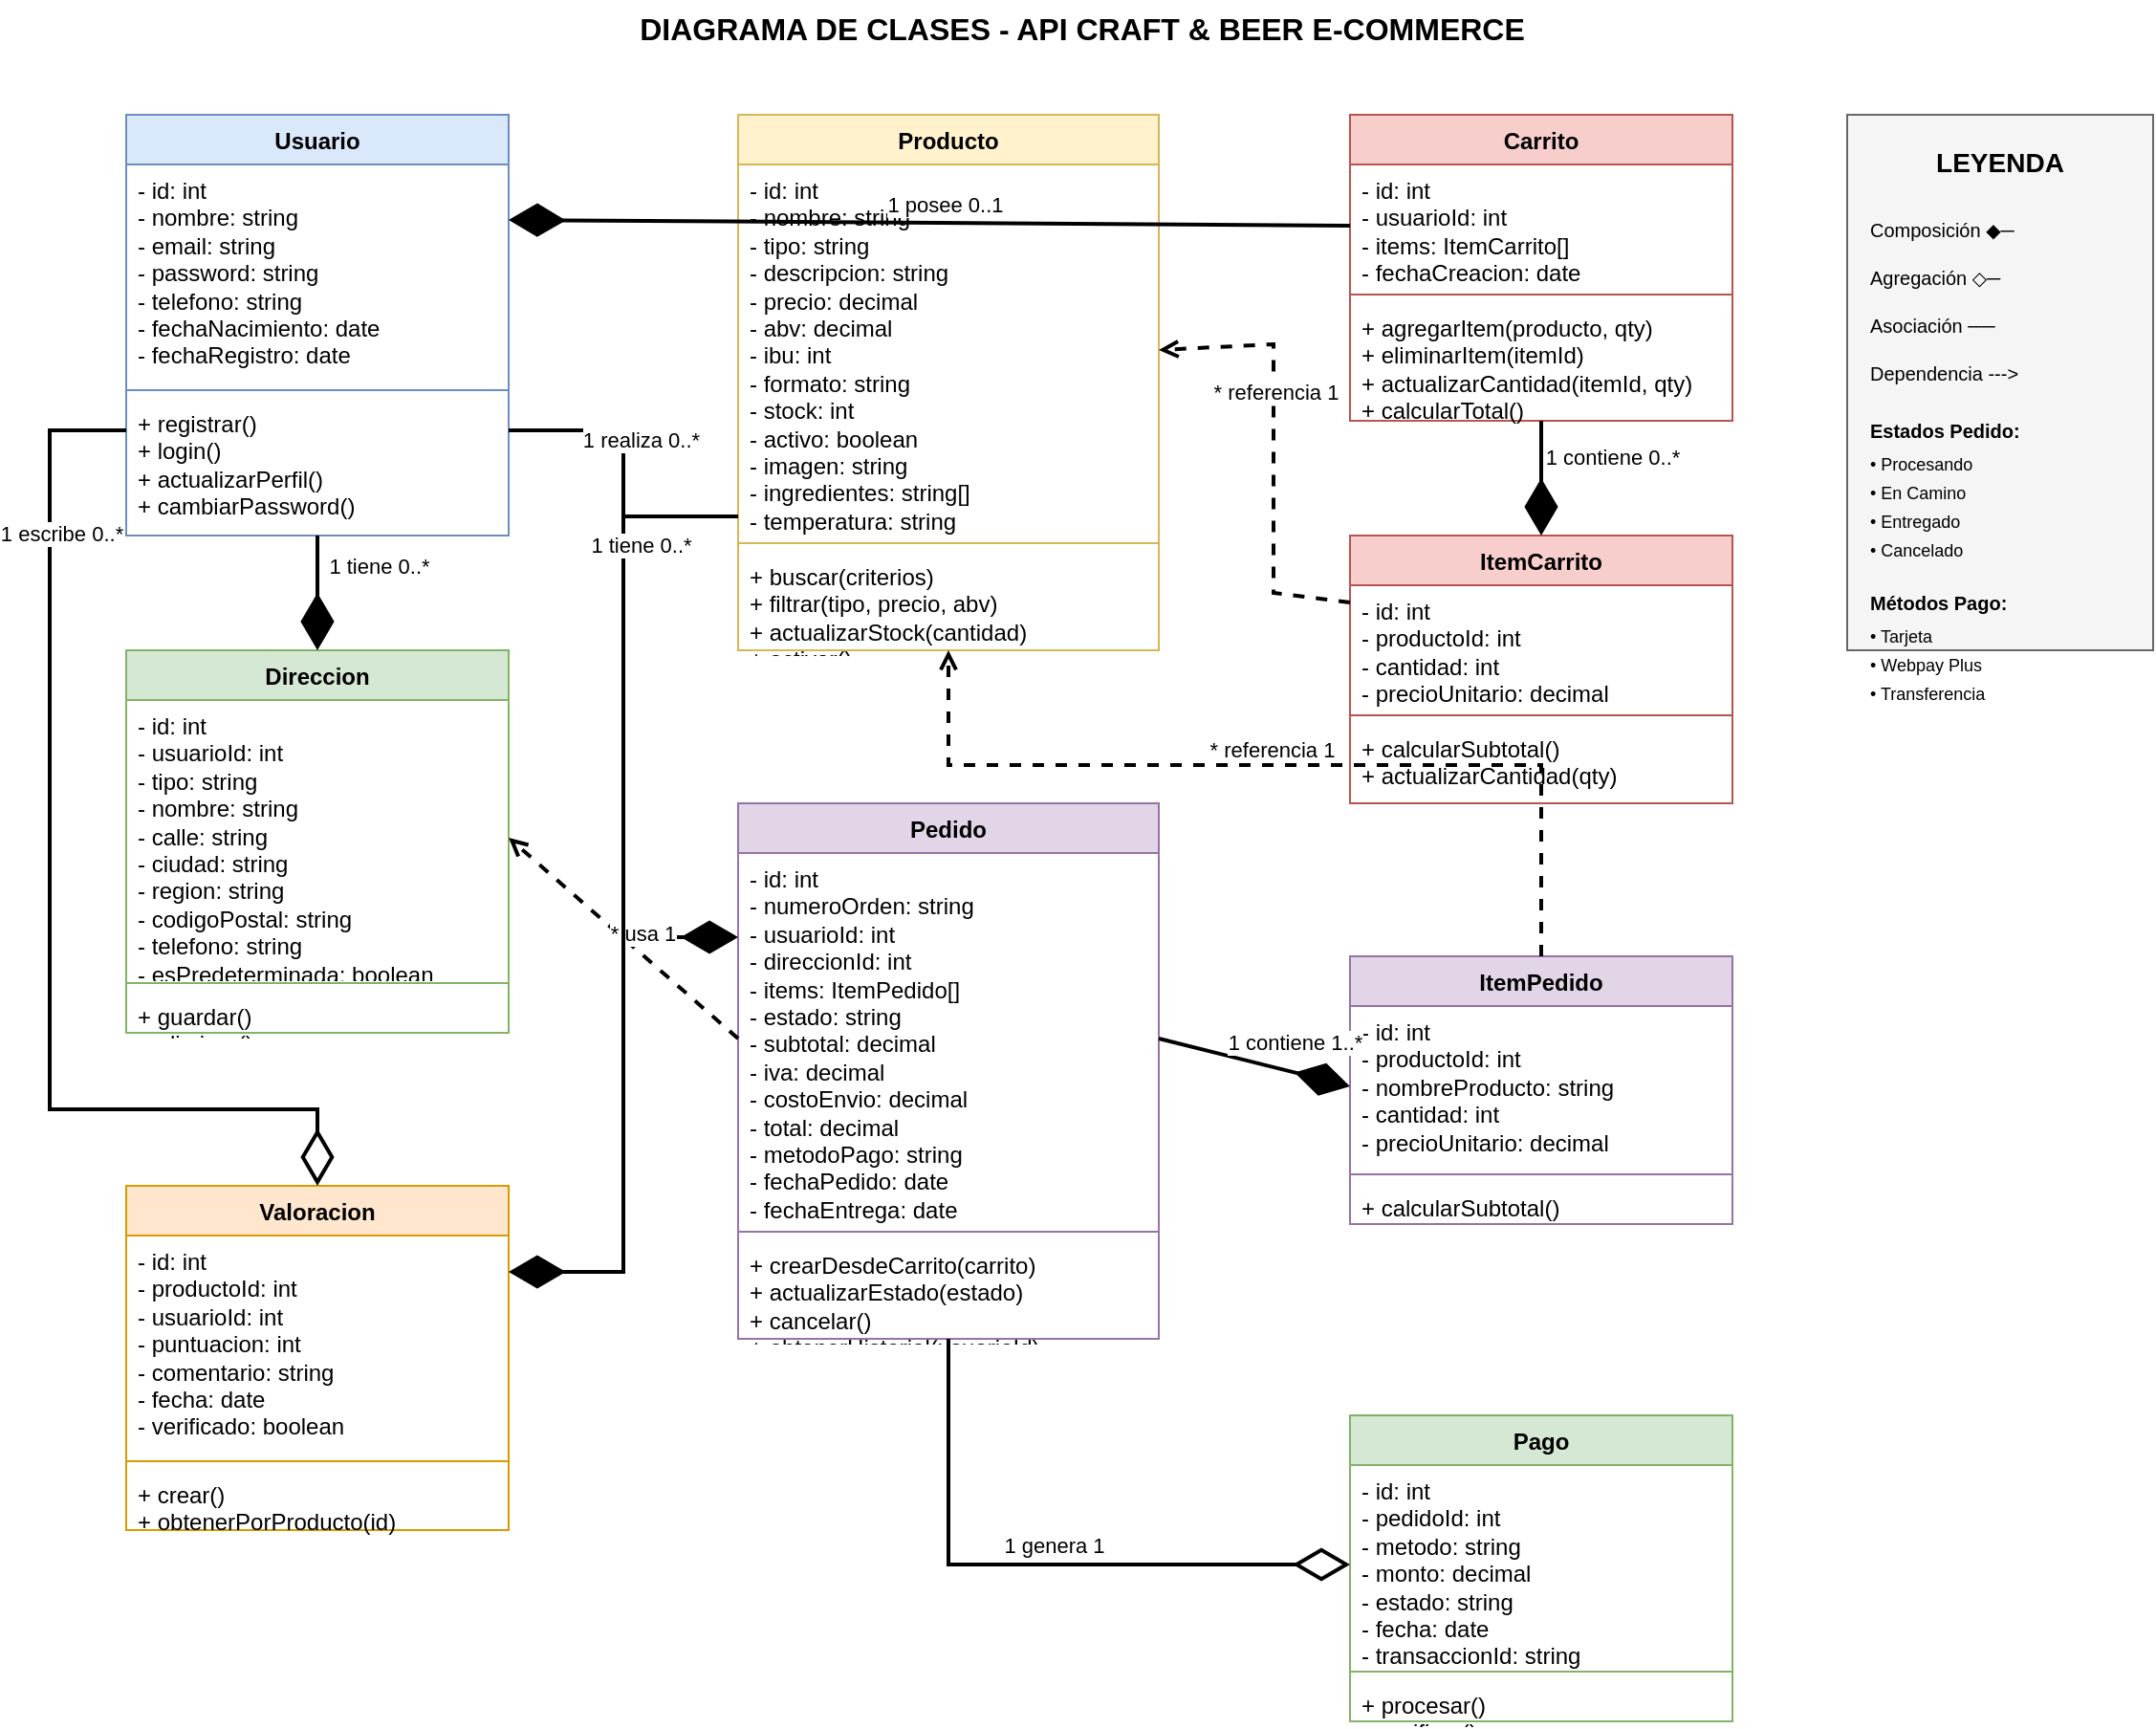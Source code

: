 <mxfile version="24.7.17">
  <diagram id="CraftBeerAPI" name="API Craft &amp; Beer">
    <mxGraphModel dx="1422" dy="794" grid="1" gridSize="10" guides="1" tooltips="1" connect="1" arrows="1" fold="1" page="1" pageScale="1" pageWidth="1169" pageHeight="1654" math="0" shadow="0">
      <root>
        <mxCell id="0"/>
        <mxCell id="1" parent="0"/>
        
        <!-- Usuario Class -->
        <mxCell id="usuario-class" value="Usuario" style="swimlane;fontStyle=1;align=center;verticalAlign=top;childLayout=stackLayout;horizontal=1;startSize=26;horizontalStack=0;resizeParent=1;resizeParentMax=0;resizeLast=0;collapsible=1;marginBottom=0;whiteSpace=wrap;html=1;fillColor=#dae8fc;strokeColor=#6c8ebf;" vertex="1" parent="1">
          <mxGeometry x="80" y="80" width="200" height="220" as="geometry"/>
        </mxCell>
        <mxCell id="usuario-attrs" value="- id: int&#xa;- nombre: string&#xa;- email: string&#xa;- password: string&#xa;- telefono: string&#xa;- fechaNacimiento: date&#xa;- fechaRegistro: date" style="text;strokeColor=none;fillColor=none;align=left;verticalAlign=top;spacingLeft=4;spacingRight=4;overflow=hidden;rotatable=0;points=[[0,0.5],[1,0.5]];portConstraint=eastwest;whiteSpace=wrap;html=1;" vertex="1" parent="usuario-class">
          <mxGeometry y="26" width="200" height="114" as="geometry"/>
        </mxCell>
        <mxCell id="usuario-line" value="" style="line;strokeWidth=1;fillColor=none;align=left;verticalAlign=middle;spacingTop=-1;spacingLeft=3;spacingRight=3;rotatable=0;labelPosition=right;points=[];portConstraint=eastwest;strokeColor=inherit;" vertex="1" parent="usuario-class">
          <mxGeometry y="140" width="200" height="8" as="geometry"/>
        </mxCell>
        <mxCell id="usuario-methods" value="+ registrar()&#xa;+ login()&#xa;+ actualizarPerfil()&#xa;+ cambiarPassword()" style="text;strokeColor=none;fillColor=none;align=left;verticalAlign=top;spacingLeft=4;spacingRight=4;overflow=hidden;rotatable=0;points=[[0,0.5],[1,0.5]];portConstraint=eastwest;whiteSpace=wrap;html=1;" vertex="1" parent="usuario-class">
          <mxGeometry y="148" width="200" height="72" as="geometry"/>
        </mxCell>

        <!-- Direccion Class -->
        <mxCell id="direccion-class" value="Direccion" style="swimlane;fontStyle=1;align=center;verticalAlign=top;childLayout=stackLayout;horizontal=1;startSize=26;horizontalStack=0;resizeParent=1;resizeParentMax=0;resizeLast=0;collapsible=1;marginBottom=0;whiteSpace=wrap;html=1;fillColor=#d5e8d4;strokeColor=#82b366;" vertex="1" parent="1">
          <mxGeometry x="80" y="360" width="200" height="200" as="geometry"/>
        </mxCell>
        <mxCell id="direccion-attrs" value="- id: int&#xa;- usuarioId: int&#xa;- tipo: string&#xa;- nombre: string&#xa;- calle: string&#xa;- ciudad: string&#xa;- region: string&#xa;- codigoPostal: string&#xa;- telefono: string&#xa;- esPredeterminada: boolean" style="text;strokeColor=none;fillColor=none;align=left;verticalAlign=top;spacingLeft=4;spacingRight=4;overflow=hidden;rotatable=0;points=[[0,0.5],[1,0.5]];portConstraint=eastwest;whiteSpace=wrap;html=1;" vertex="1" parent="direccion-class">
          <mxGeometry y="26" width="200" height="144" as="geometry"/>
        </mxCell>
        <mxCell id="direccion-line" value="" style="line;strokeWidth=1;fillColor=none;align=left;verticalAlign=middle;spacingTop=-1;spacingLeft=3;spacingRight=3;rotatable=0;labelPosition=right;points=[];portConstraint=eastwest;strokeColor=inherit;" vertex="1" parent="direccion-class">
          <mxGeometry y="170" width="200" height="8" as="geometry"/>
        </mxCell>
        <mxCell id="direccion-methods" value="+ guardar()&#xa;+ eliminar()" style="text;strokeColor=none;fillColor=none;align=left;verticalAlign=top;spacingLeft=4;spacingRight=4;overflow=hidden;rotatable=0;points=[[0,0.5],[1,0.5]];portConstraint=eastwest;whiteSpace=wrap;html=1;" vertex="1" parent="direccion-class">
          <mxGeometry y="178" width="200" height="22" as="geometry"/>
        </mxCell>

        <!-- Producto Class -->
        <mxCell id="producto-class" value="Producto" style="swimlane;fontStyle=1;align=center;verticalAlign=top;childLayout=stackLayout;horizontal=1;startSize=26;horizontalStack=0;resizeParent=1;resizeParentMax=0;resizeLast=0;collapsible=1;marginBottom=0;whiteSpace=wrap;html=1;fillColor=#fff2cc;strokeColor=#d6b656;" vertex="1" parent="1">
          <mxGeometry x="400" y="80" width="220" height="280" as="geometry"/>
        </mxCell>
        <mxCell id="producto-attrs" value="- id: int&#xa;- nombre: string&#xa;- tipo: string&#xa;- descripcion: string&#xa;- precio: decimal&#xa;- abv: decimal&#xa;- ibu: int&#xa;- formato: string&#xa;- stock: int&#xa;- activo: boolean&#xa;- imagen: string&#xa;- ingredientes: string[]&#xa;- temperatura: string" style="text;strokeColor=none;fillColor=none;align=left;verticalAlign=top;spacingLeft=4;spacingRight=4;overflow=hidden;rotatable=0;points=[[0,0.5],[1,0.5]];portConstraint=eastwest;whiteSpace=wrap;html=1;" vertex="1" parent="producto-class">
          <mxGeometry y="26" width="220" height="194" as="geometry"/>
        </mxCell>
        <mxCell id="producto-line" value="" style="line;strokeWidth=1;fillColor=none;align=left;verticalAlign=middle;spacingTop=-1;spacingLeft=3;spacingRight=3;rotatable=0;labelPosition=right;points=[];portConstraint=eastwest;strokeColor=inherit;" vertex="1" parent="producto-class">
          <mxGeometry y="220" width="220" height="8" as="geometry"/>
        </mxCell>
        <mxCell id="producto-methods" value="+ buscar(criterios)&#xa;+ filtrar(tipo, precio, abv)&#xa;+ actualizarStock(cantidad)&#xa;+ activar()&#xa;+ desactivar()" style="text;strokeColor=none;fillColor=none;align=left;verticalAlign=top;spacingLeft=4;spacingRight=4;overflow=hidden;rotatable=0;points=[[0,0.5],[1,0.5]];portConstraint=eastwest;whiteSpace=wrap;html=1;" vertex="1" parent="producto-class">
          <mxGeometry y="228" width="220" height="52" as="geometry"/>
        </mxCell>

        <!-- Carrito Class -->
        <mxCell id="carrito-class" value="Carrito" style="swimlane;fontStyle=1;align=center;verticalAlign=top;childLayout=stackLayout;horizontal=1;startSize=26;horizontalStack=0;resizeParent=1;resizeParentMax=0;resizeLast=0;collapsible=1;marginBottom=0;whiteSpace=wrap;html=1;fillColor=#f8cecc;strokeColor=#b85450;" vertex="1" parent="1">
          <mxGeometry x="720" y="80" width="200" height="160" as="geometry"/>
        </mxCell>
        <mxCell id="carrito-attrs" value="- id: int&#xa;- usuarioId: int&#xa;- items: ItemCarrito[]&#xa;- fechaCreacion: date" style="text;strokeColor=none;fillColor=none;align=left;verticalAlign=top;spacingLeft=4;spacingRight=4;overflow=hidden;rotatable=0;points=[[0,0.5],[1,0.5]];portConstraint=eastwest;whiteSpace=wrap;html=1;" vertex="1" parent="carrito-class">
          <mxGeometry y="26" width="200" height="64" as="geometry"/>
        </mxCell>
        <mxCell id="carrito-line" value="" style="line;strokeWidth=1;fillColor=none;align=left;verticalAlign=middle;spacingTop=-1;spacingLeft=3;spacingRight=3;rotatable=0;labelPosition=right;points=[];portConstraint=eastwest;strokeColor=inherit;" vertex="1" parent="carrito-class">
          <mxGeometry y="90" width="200" height="8" as="geometry"/>
        </mxCell>
        <mxCell id="carrito-methods" value="+ agregarItem(producto, qty)&#xa;+ eliminarItem(itemId)&#xa;+ actualizarCantidad(itemId, qty)&#xa;+ calcularTotal()" style="text;strokeColor=none;fillColor=none;align=left;verticalAlign=top;spacingLeft=4;spacingRight=4;overflow=hidden;rotatable=0;points=[[0,0.5],[1,0.5]];portConstraint=eastwest;whiteSpace=wrap;html=1;" vertex="1" parent="carrito-class">
          <mxGeometry y="98" width="200" height="62" as="geometry"/>
        </mxCell>

        <!-- ItemCarrito Class -->
        <mxCell id="itemcarrito-class" value="ItemCarrito" style="swimlane;fontStyle=1;align=center;verticalAlign=top;childLayout=stackLayout;horizontal=1;startSize=26;horizontalStack=0;resizeParent=1;resizeParentMax=0;resizeLast=0;collapsible=1;marginBottom=0;whiteSpace=wrap;html=1;fillColor=#f8cecc;strokeColor=#b85450;" vertex="1" parent="1">
          <mxGeometry x="720" y="300" width="200" height="140" as="geometry"/>
        </mxCell>
        <mxCell id="itemcarrito-attrs" value="- id: int&#xa;- productoId: int&#xa;- cantidad: int&#xa;- precioUnitario: decimal" style="text;strokeColor=none;fillColor=none;align=left;verticalAlign=top;spacingLeft=4;spacingRight=4;overflow=hidden;rotatable=0;points=[[0,0.5],[1,0.5]];portConstraint=eastwest;whiteSpace=wrap;html=1;" vertex="1" parent="itemcarrito-class">
          <mxGeometry y="26" width="200" height="64" as="geometry"/>
        </mxCell>
        <mxCell id="itemcarrito-line" value="" style="line;strokeWidth=1;fillColor=none;align=left;verticalAlign=middle;spacingTop=-1;spacingLeft=3;spacingRight=3;rotatable=0;labelPosition=right;points=[];portConstraint=eastwest;strokeColor=inherit;" vertex="1" parent="itemcarrito-class">
          <mxGeometry y="90" width="200" height="8" as="geometry"/>
        </mxCell>
        <mxCell id="itemcarrito-methods" value="+ calcularSubtotal()&#xa;+ actualizarCantidad(qty)" style="text;strokeColor=none;fillColor=none;align=left;verticalAlign=top;spacingLeft=4;spacingRight=4;overflow=hidden;rotatable=0;points=[[0,0.5],[1,0.5]];portConstraint=eastwest;whiteSpace=wrap;html=1;" vertex="1" parent="itemcarrito-class">
          <mxGeometry y="98" width="200" height="42" as="geometry"/>
        </mxCell>

        <!-- Pedido Class -->
        <mxCell id="pedido-class" value="Pedido" style="swimlane;fontStyle=1;align=center;verticalAlign=top;childLayout=stackLayout;horizontal=1;startSize=26;horizontalStack=0;resizeParent=1;resizeParentMax=0;resizeLast=0;collapsible=1;marginBottom=0;whiteSpace=wrap;html=1;fillColor=#e1d5e7;strokeColor=#9673a6;" vertex="1" parent="1">
          <mxGeometry x="400" y="440" width="220" height="280" as="geometry"/>
        </mxCell>
        <mxCell id="pedido-attrs" value="- id: int&#xa;- numeroOrden: string&#xa;- usuarioId: int&#xa;- direccionId: int&#xa;- items: ItemPedido[]&#xa;- estado: string&#xa;- subtotal: decimal&#xa;- iva: decimal&#xa;- costoEnvio: decimal&#xa;- total: decimal&#xa;- metodoPago: string&#xa;- fechaPedido: date&#xa;- fechaEntrega: date" style="text;strokeColor=none;fillColor=none;align=left;verticalAlign=top;spacingLeft=4;spacingRight=4;overflow=hidden;rotatable=0;points=[[0,0.5],[1,0.5]];portConstraint=eastwest;whiteSpace=wrap;html=1;" vertex="1" parent="pedido-class">
          <mxGeometry y="26" width="220" height="194" as="geometry"/>
        </mxCell>
        <mxCell id="pedido-line" value="" style="line;strokeWidth=1;fillColor=none;align=left;verticalAlign=middle;spacingTop=-1;spacingLeft=3;spacingRight=3;rotatable=0;labelPosition=right;points=[];portConstraint=eastwest;strokeColor=inherit;" vertex="1" parent="pedido-class">
          <mxGeometry y="220" width="220" height="8" as="geometry"/>
        </mxCell>
        <mxCell id="pedido-methods" value="+ crearDesdeCarrito(carrito)&#xa;+ actualizarEstado(estado)&#xa;+ cancelar()&#xa;+ obtenerHistorial(usuarioId)" style="text;strokeColor=none;fillColor=none;align=left;verticalAlign=top;spacingLeft=4;spacingRight=4;overflow=hidden;rotatable=0;points=[[0,0.5],[1,0.5]];portConstraint=eastwest;whiteSpace=wrap;html=1;" vertex="1" parent="pedido-class">
          <mxGeometry y="228" width="220" height="52" as="geometry"/>
        </mxCell>

        <!-- ItemPedido Class -->
        <mxCell id="itempedido-class" value="ItemPedido" style="swimlane;fontStyle=1;align=center;verticalAlign=top;childLayout=stackLayout;horizontal=1;startSize=26;horizontalStack=0;resizeParent=1;resizeParentMax=0;resizeLast=0;collapsible=1;marginBottom=0;whiteSpace=wrap;html=1;fillColor=#e1d5e7;strokeColor=#9673a6;" vertex="1" parent="1">
          <mxGeometry x="720" y="520" width="200" height="140" as="geometry"/>
        </mxCell>
        <mxCell id="itempedido-attrs" value="- id: int&#xa;- productoId: int&#xa;- nombreProducto: string&#xa;- cantidad: int&#xa;- precioUnitario: decimal" style="text;strokeColor=none;fillColor=none;align=left;verticalAlign=top;spacingLeft=4;spacingRight=4;overflow=hidden;rotatable=0;points=[[0,0.5],[1,0.5]];portConstraint=eastwest;whiteSpace=wrap;html=1;" vertex="1" parent="itempedido-class">
          <mxGeometry y="26" width="200" height="84" as="geometry"/>
        </mxCell>
        <mxCell id="itempedido-line" value="" style="line;strokeWidth=1;fillColor=none;align=left;verticalAlign=middle;spacingTop=-1;spacingLeft=3;spacingRight=3;rotatable=0;labelPosition=right;points=[];portConstraint=eastwest;strokeColor=inherit;" vertex="1" parent="itempedido-class">
          <mxGeometry y="110" width="200" height="8" as="geometry"/>
        </mxCell>
        <mxCell id="itempedido-methods" value="+ calcularSubtotal()" style="text;strokeColor=none;fillColor=none;align=left;verticalAlign=top;spacingLeft=4;spacingRight=4;overflow=hidden;rotatable=0;points=[[0,0.5],[1,0.5]];portConstraint=eastwest;whiteSpace=wrap;html=1;" vertex="1" parent="itempedido-class">
          <mxGeometry y="118" width="200" height="22" as="geometry"/>
        </mxCell>

        <!-- Valoracion Class -->
        <mxCell id="valoracion-class" value="Valoracion" style="swimlane;fontStyle=1;align=center;verticalAlign=top;childLayout=stackLayout;horizontal=1;startSize=26;horizontalStack=0;resizeParent=1;resizeParentMax=0;resizeLast=0;collapsible=1;marginBottom=0;whiteSpace=wrap;html=1;fillColor=#ffe6cc;strokeColor=#d79b00;" vertex="1" parent="1">
          <mxGeometry x="80" y="640" width="200" height="180" as="geometry"/>
        </mxCell>
        <mxCell id="valoracion-attrs" value="- id: int&#xa;- productoId: int&#xa;- usuarioId: int&#xa;- puntuacion: int&#xa;- comentario: string&#xa;- fecha: date&#xa;- verificado: boolean" style="text;strokeColor=none;fillColor=none;align=left;verticalAlign=top;spacingLeft=4;spacingRight=4;overflow=hidden;rotatable=0;points=[[0,0.5],[1,0.5]];portConstraint=eastwest;whiteSpace=wrap;html=1;" vertex="1" parent="valoracion-class">
          <mxGeometry y="26" width="200" height="114" as="geometry"/>
        </mxCell>
        <mxCell id="valoracion-line" value="" style="line;strokeWidth=1;fillColor=none;align=left;verticalAlign=middle;spacingTop=-1;spacingLeft=3;spacingRight=3;rotatable=0;labelPosition=right;points=[];portConstraint=eastwest;strokeColor=inherit;" vertex="1" parent="valoracion-class">
          <mxGeometry y="140" width="200" height="8" as="geometry"/>
        </mxCell>
        <mxCell id="valoracion-methods" value="+ crear()&#xa;+ obtenerPorProducto(id)&#xa;+ calcularPromedioProducto()" style="text;strokeColor=none;fillColor=none;align=left;verticalAlign=top;spacingLeft=4;spacingRight=4;overflow=hidden;rotatable=0;points=[[0,0.5],[1,0.5]];portConstraint=eastwest;whiteSpace=wrap;html=1;" vertex="1" parent="valoracion-class">
          <mxGeometry y="148" width="200" height="32" as="geometry"/>
        </mxCell>

        <!-- Pago Class -->
        <mxCell id="pago-class" value="Pago" style="swimlane;fontStyle=1;align=center;verticalAlign=top;childLayout=stackLayout;horizontal=1;startSize=26;horizontalStack=0;resizeParent=1;resizeParentMax=0;resizeLast=0;collapsible=1;marginBottom=0;whiteSpace=wrap;html=1;fillColor=#d5e8d4;strokeColor=#82b366;" vertex="1" parent="1">
          <mxGeometry x="720" y="760" width="200" height="160" as="geometry"/>
        </mxCell>
        <mxCell id="pago-attrs" value="- id: int&#xa;- pedidoId: int&#xa;- metodo: string&#xa;- monto: decimal&#xa;- estado: string&#xa;- fecha: date&#xa;- transaccionId: string" style="text;strokeColor=none;fillColor=none;align=left;verticalAlign=top;spacingLeft=4;spacingRight=4;overflow=hidden;rotatable=0;points=[[0,0.5],[1,0.5]];portConstraint=eastwest;whiteSpace=wrap;html=1;" vertex="1" parent="pago-class">
          <mxGeometry y="26" width="200" height="104" as="geometry"/>
        </mxCell>
        <mxCell id="pago-line" value="" style="line;strokeWidth=1;fillColor=none;align=left;verticalAlign=middle;spacingTop=-1;spacingLeft=3;spacingRight=3;rotatable=0;labelPosition=right;points=[];portConstraint=eastwest;strokeColor=inherit;" vertex="1" parent="pago-class">
          <mxGeometry y="130" width="200" height="8" as="geometry"/>
        </mxCell>
        <mxCell id="pago-methods" value="+ procesar()&#xa;+ verificar()" style="text;strokeColor=none;fillColor=none;align=left;verticalAlign=top;spacingLeft=4;spacingRight=4;overflow=hidden;rotatable=0;points=[[0,0.5],[1,0.5]];portConstraint=eastwest;whiteSpace=wrap;html=1;" vertex="1" parent="pago-class">
          <mxGeometry y="138" width="200" height="22" as="geometry"/>
        </mxCell>

        <!-- Relationships / Associations -->
        
        <!-- Usuario -> Direccion (1 a muchos) -->
        <mxCell id="rel-usuario-direccion" value="" style="endArrow=diamondThin;endFill=1;endSize=24;html=1;rounded=0;exitX=0.5;exitY=1;exitDx=0;exitDy=0;entryX=0.5;entryY=0;entryDx=0;entryDy=0;strokeWidth=2;" edge="1" parent="1" source="usuario-class" target="direccion-class">
          <mxGeometry width="160" relative="1" as="geometry">
            <mxPoint x="400" y="400" as="sourcePoint"/>
            <mxPoint x="560" y="400" as="targetPoint"/>
          </mxGeometry>
        </mxCell>
        <mxCell id="rel-usuario-direccion-label" value="1    tiene    0..*" style="edgeLabel;html=1;align=center;verticalAlign=middle;resizable=0;points=[];fontSize=11;" vertex="1" connectable="0" parent="rel-usuario-direccion">
          <mxGeometry x="-0.2" y="2" relative="1" as="geometry">
            <mxPoint x="30" y="-8" as="offset"/>
          </mxGeometry>
        </mxCell>

        <!-- Usuario -> Carrito (1 a 1) -->
        <mxCell id="rel-usuario-carrito" value="" style="endArrow=none;html=1;rounded=0;exitX=1;exitY=0.25;exitDx=0;exitDy=0;entryX=0;entryY=0.5;entryDx=0;entryDy=0;strokeWidth=2;startArrow=diamondThin;startFill=1;startSize=24;" edge="1" parent="1" source="usuario-class" target="carrito-attrs">
          <mxGeometry width="50" height="50" relative="1" as="geometry">
            <mxPoint x="400" y="400" as="sourcePoint"/>
            <mxPoint x="450" y="350" as="targetPoint"/>
          </mxGeometry>
        </mxCell>
        <mxCell id="rel-usuario-carrito-label" value="1    posee    0..1" style="edgeLabel;html=1;align=center;verticalAlign=middle;resizable=0;points=[];fontSize=11;" vertex="1" connectable="0" parent="rel-usuario-carrito">
          <mxGeometry x="-0.1" y="-1" relative="1" as="geometry">
            <mxPoint x="30" y="-11" as="offset"/>
          </mxGeometry>
        </mxCell>

        <!-- Carrito -> ItemCarrito (1 a muchos - composición) -->
        <mxCell id="rel-carrito-item" value="" style="endArrow=diamondThin;endFill=1;endSize=24;html=1;rounded=0;exitX=0.5;exitY=1;exitDx=0;exitDy=0;entryX=0.5;entryY=0;entryDx=0;entryDy=0;strokeWidth=2;" edge="1" parent="1" source="carrito-class" target="itemcarrito-class">
          <mxGeometry width="160" relative="1" as="geometry">
            <mxPoint x="400" y="400" as="sourcePoint"/>
            <mxPoint x="560" y="400" as="targetPoint"/>
          </mxGeometry>
        </mxCell>
        <mxCell id="rel-carrito-item-label" value="1    contiene    0..*" style="edgeLabel;html=1;align=center;verticalAlign=middle;resizable=0;points=[];fontSize=11;" vertex="1" connectable="0" parent="rel-carrito-item">
          <mxGeometry x="-0.1" y="2" relative="1" as="geometry">
            <mxPoint x="35" y="-8" as="offset"/>
          </mxGeometry>
        </mxCell>

        <!-- ItemCarrito -> Producto (muchos a 1) -->
        <mxCell id="rel-item-producto" value="" style="endArrow=open;html=1;rounded=0;exitX=0;exitY=0.25;exitDx=0;exitDy=0;entryX=1;entryY=0.5;entryDx=0;entryDy=0;strokeWidth=2;dashed=1;" edge="1" parent="1" source="itemcarrito-class" target="producto-attrs">
          <mxGeometry width="50" height="50" relative="1" as="geometry">
            <mxPoint x="400" y="400" as="sourcePoint"/>
            <mxPoint x="450" y="350" as="targetPoint"/>
            <Array as="points">
              <mxPoint x="680" y="330"/>
              <mxPoint x="680" y="200"/>
            </Array>
          </mxGeometry>
        </mxCell>
        <mxCell id="rel-item-producto-label" value="*    referencia    1" style="edgeLabel;html=1;align=center;verticalAlign=middle;resizable=0;points=[];fontSize=11;" vertex="1" connectable="0" parent="rel-item-producto">
          <mxGeometry x="-0.1" y="2" relative="1" as="geometry">
            <mxPoint x="3" y="-42" as="offset"/>
          </mxGeometry>
        </mxCell>

        <!-- Usuario -> Pedido (1 a muchos) -->
        <mxCell id="rel-usuario-pedido" value="" style="endArrow=diamondThin;endFill=1;endSize=24;html=1;rounded=0;exitX=1;exitY=0.75;exitDx=0;exitDy=0;entryX=0;entryY=0.25;entryDx=0;entryDy=0;strokeWidth=2;" edge="1" parent="1" source="usuario-class" target="pedido-class">
          <mxGeometry width="160" relative="1" as="geometry">
            <mxPoint x="300" y="500" as="sourcePoint"/>
            <mxPoint x="460" y="500" as="targetPoint"/>
            <Array as="points">
              <mxPoint x="340" y="245"/>
              <mxPoint x="340" y="510"/>
            </Array>
          </mxGeometry>
        </mxCell>
        <mxCell id="rel-usuario-pedido-label" value="1    realiza    0..*" style="edgeLabel;html=1;align=center;verticalAlign=middle;resizable=0;points=[];fontSize=11;" vertex="1" connectable="0" parent="rel-usuario-pedido">
          <mxGeometry x="-0.1" y="1" relative="1" as="geometry">
            <mxPoint x="8" y="-109" as="offset"/>
          </mxGeometry>
        </mxCell>

        <!-- Pedido -> ItemPedido (1 a muchos - composición) -->
        <mxCell id="rel-pedido-item" value="" style="endArrow=diamondThin;endFill=1;endSize=24;html=1;rounded=0;exitX=1;exitY=0.5;exitDx=0;exitDy=0;entryX=0;entryY=0.5;entryDx=0;entryDy=0;strokeWidth=2;" edge="1" parent="1" source="pedido-attrs" target="itempedido-attrs">
          <mxGeometry width="160" relative="1" as="geometry">
            <mxPoint x="400" y="600" as="sourcePoint"/>
            <mxPoint x="560" y="600" as="targetPoint"/>
          </mxGeometry>
        </mxCell>
        <mxCell id="rel-pedido-item-label" value="1    contiene    1..*" style="edgeLabel;html=1;align=center;verticalAlign=middle;resizable=0;points=[];fontSize=11;" vertex="1" connectable="0" parent="rel-pedido-item">
          <mxGeometry x="-0.1" y="2" relative="1" as="geometry">
            <mxPoint x="25" y="-8" as="offset"/>
          </mxGeometry>
        </mxCell>

        <!-- ItemPedido -> Producto (muchos a 1) -->
        <mxCell id="rel-itempedido-producto" value="" style="endArrow=open;html=1;rounded=0;exitX=0.5;exitY=0;exitDx=0;exitDy=0;entryX=0.5;entryY=1;entryDx=0;entryDy=0;strokeWidth=2;dashed=1;" edge="1" parent="1" source="itempedido-class" target="producto-class">
          <mxGeometry width="50" height="50" relative="1" as="geometry">
            <mxPoint x="400" y="500" as="sourcePoint"/>
            <mxPoint x="450" y="450" as="targetPoint"/>
            <Array as="points">
              <mxPoint x="820" y="420"/>
              <mxPoint x="510" y="420"/>
            </Array>
          </mxGeometry>
        </mxCell>
        <mxCell id="rel-itempedido-producto-label" value="*    referencia    1" style="edgeLabel;html=1;align=center;verticalAlign=middle;resizable=0;points=[];fontSize=11;" vertex="1" connectable="0" parent="rel-itempedido-producto">
          <mxGeometry x="-0.1" y="1" relative="1" as="geometry">
            <mxPoint x="-30" y="-9" as="offset"/>
          </mxGeometry>
        </mxCell>

        <!-- Pedido -> Direccion (muchos a 1) -->
        <mxCell id="rel-pedido-direccion" value="" style="endArrow=open;html=1;rounded=0;exitX=0;exitY=0.5;exitDx=0;exitDy=0;entryX=1;entryY=0.5;entryDx=0;entryDy=0;strokeWidth=2;dashed=1;" edge="1" parent="1" source="pedido-attrs" target="direccion-attrs">
          <mxGeometry width="50" height="50" relative="1" as="geometry">
            <mxPoint x="300" y="500" as="sourcePoint"/>
            <mxPoint x="350" y="450" as="targetPoint"/>
          </mxGeometry>
        </mxCell>
        <mxCell id="rel-pedido-direccion-label" value="*    usa    1" style="edgeLabel;html=1;align=center;verticalAlign=middle;resizable=0;points=[];fontSize=11;" vertex="1" connectable="0" parent="rel-pedido-direccion">
          <mxGeometry x="-0.1" y="1" relative="1" as="geometry">
            <mxPoint x="5" y="-9" as="offset"/>
          </mxGeometry>
        </mxCell>

        <!-- Pedido -> Pago (1 a 1) -->
        <mxCell id="rel-pedido-pago" value="" style="endArrow=diamondThin;endFill=0;endSize=24;html=1;rounded=0;exitX=0.5;exitY=1;exitDx=0;exitDy=0;entryX=0;entryY=0.5;entryDx=0;entryDy=0;strokeWidth=2;" edge="1" parent="1" source="pedido-class" target="pago-attrs">
          <mxGeometry width="160" relative="1" as="geometry">
            <mxPoint x="400" y="800" as="sourcePoint"/>
            <mxPoint x="560" y="800" as="targetPoint"/>
            <Array as="points">
              <mxPoint x="510" y="838"/>
            </Array>
          </mxGeometry>
        </mxCell>
        <mxCell id="rel-pedido-pago-label" value="1    genera    1" style="edgeLabel;html=1;align=center;verticalAlign=middle;resizable=0;points=[];fontSize=11;" vertex="1" connectable="0" parent="rel-pedido-pago">
          <mxGeometry x="-0.1" y="1" relative="1" as="geometry">
            <mxPoint x="25" y="-9" as="offset"/>
          </mxGeometry>
        </mxCell>

        <!-- Producto -> Valoracion (1 a muchos) -->
        <mxCell id="rel-producto-valoracion" value="" style="endArrow=diamondThin;endFill=1;endSize=24;html=1;rounded=0;exitX=0;exitY=0.75;exitDx=0;exitDy=0;entryX=1;entryY=0.25;entryDx=0;entryDy=0;strokeWidth=2;" edge="1" parent="1" source="producto-class" target="valoracion-class">
          <mxGeometry width="160" relative="1" as="geometry">
            <mxPoint x="300" y="700" as="sourcePoint"/>
            <mxPoint x="460" y="700" as="targetPoint"/>
            <Array as="points">
              <mxPoint x="340" y="290"/>
              <mxPoint x="340" y="685"/>
            </Array>
          </mxGeometry>
        </mxCell>
        <mxCell id="rel-producto-valoracion-label" value="1    tiene    0..*" style="edgeLabel;html=1;align=center;verticalAlign=middle;resizable=0;points=[];fontSize=11;" vertex="1" connectable="0" parent="rel-producto-valoracion">
          <mxGeometry x="-0.1" y="1" relative="1" as="geometry">
            <mxPoint x="8" y="-157" as="offset"/>
          </mxGeometry>
        </mxCell>

        <!-- Usuario -> Valoracion (1 a muchos) -->
        <mxCell id="rel-usuario-valoracion" value="" style="endArrow=diamondThin;endFill=0;endSize=24;html=1;rounded=0;exitX=0;exitY=0.75;exitDx=0;exitDy=0;entryX=0.5;entryY=0;entryDx=0;entryDy=0;strokeWidth=2;" edge="1" parent="1" source="usuario-class" target="valoracion-class">
          <mxGeometry width="160" relative="1" as="geometry">
            <mxPoint x="0" y="500" as="sourcePoint"/>
            <mxPoint x="160" y="500" as="targetPoint"/>
            <Array as="points">
              <mxPoint x="40" y="245"/>
              <mxPoint x="40" y="600"/>
              <mxPoint x="180" y="600"/>
            </Array>
          </mxGeometry>
        </mxCell>
        <mxCell id="rel-usuario-valoracion-label" value="1    escribe    0..*" style="edgeLabel;html=1;align=center;verticalAlign=middle;resizable=0;points=[];fontSize=11;" vertex="1" connectable="0" parent="rel-usuario-valoracion">
          <mxGeometry x="-0.1" y="1" relative="1" as="geometry">
            <mxPoint x="5" y="-165" as="offset"/>
          </mxGeometry>
        </mxCell>

        <!-- Title -->
        <mxCell id="title" value="DIAGRAMA DE CLASES - API CRAFT &amp; BEER E-COMMERCE" style="text;html=1;strokeColor=none;fillColor=none;align=center;verticalAlign=middle;whiteSpace=wrap;rounded=0;fontSize=16;fontStyle=1" vertex="1" parent="1">
          <mxGeometry x="320" y="20" width="520" height="30" as="geometry"/>
        </mxCell>

        <!-- Legend -->
        <mxCell id="legend-box" value="" style="rounded=0;whiteSpace=wrap;html=1;fillColor=#f5f5f5;strokeColor=#666666;fontColor=#333333;" vertex="1" parent="1">
          <mxGeometry x="980" y="80" width="160" height="280" as="geometry"/>
        </mxCell>
        <mxCell id="legend-title" value="LEYENDA" style="text;html=1;strokeColor=none;fillColor=none;align=center;verticalAlign=middle;whiteSpace=wrap;rounded=0;fontSize=14;fontStyle=1" vertex="1" parent="1">
          <mxGeometry x="980" y="90" width="160" height="30" as="geometry"/>
        </mxCell>
        <mxCell id="legend-1" value="Composición ◆─" style="text;html=1;strokeColor=none;fillColor=none;align=left;verticalAlign=middle;whiteSpace=wrap;rounded=0;fontSize=10;" vertex="1" parent="1">
          <mxGeometry x="990" y="130" width="140" height="20" as="geometry"/>
        </mxCell>
        <mxCell id="legend-2" value="Agregación ◇─" style="text;html=1;strokeColor=none;fillColor=none;align=left;verticalAlign=middle;whiteSpace=wrap;rounded=0;fontSize=10;" vertex="1" parent="1">
          <mxGeometry x="990" y="155" width="140" height="20" as="geometry"/>
        </mxCell>
        <mxCell id="legend-3" value="Asociación ──" style="text;html=1;strokeColor=none;fillColor=none;align=left;verticalAlign=middle;whiteSpace=wrap;rounded=0;fontSize=10;" vertex="1" parent="1">
          <mxGeometry x="990" y="180" width="140" height="20" as="geometry"/>
        </mxCell>
        <mxCell id="legend-4" value="Dependencia ---&gt;" style="text;html=1;strokeColor=none;fillColor=none;align=left;verticalAlign=middle;whiteSpace=wrap;rounded=0;fontSize=10;" vertex="1" parent="1">
          <mxGeometry x="990" y="205" width="140" height="20" as="geometry"/>
        </mxCell>
        <mxCell id="legend-5" value="Estados Pedido:" style="text;html=1;strokeColor=none;fillColor=none;align=left;verticalAlign=middle;whiteSpace=wrap;rounded=0;fontSize=10;fontStyle=1" vertex="1" parent="1">
          <mxGeometry x="990" y="235" width="140" height="20" as="geometry"/>
        </mxCell>
        <mxCell id="legend-6" value="• Procesando" style="text;html=1;strokeColor=none;fillColor=none;align=left;verticalAlign=middle;whiteSpace=wrap;rounded=0;fontSize=9;" vertex="1" parent="1">
          <mxGeometry x="990" y="255" width="140" height="15" as="geometry"/>
        </mxCell>
        <mxCell id="legend-7" value="• En Camino" style="text;html=1;strokeColor=none;fillColor=none;align=left;verticalAlign=middle;whiteSpace=wrap;rounded=0;fontSize=9;" vertex="1" parent="1">
          <mxGeometry x="990" y="270" width="140" height="15" as="geometry"/>
        </mxCell>
        <mxCell id="legend-8" value="• Entregado" style="text;html=1;strokeColor=none;fillColor=none;align=left;verticalAlign=middle;whiteSpace=wrap;rounded=0;fontSize=9;" vertex="1" parent="1">
          <mxGeometry x="990" y="285" width="140" height="15" as="geometry"/>
        </mxCell>
        <mxCell id="legend-9" value="• Cancelado" style="text;html=1;strokeColor=none;fillColor=none;align=left;verticalAlign=middle;whiteSpace=wrap;rounded=0;fontSize=9;" vertex="1" parent="1">
          <mxGeometry x="990" y="300" width="140" height="15" as="geometry"/>
        </mxCell>
        <mxCell id="legend-10" value="Métodos Pago:" style="text;html=1;strokeColor=none;fillColor=none;align=left;verticalAlign=middle;whiteSpace=wrap;rounded=0;fontSize=10;fontStyle=1" vertex="1" parent="1">
          <mxGeometry x="990" y="325" width="140" height="20" as="geometry"/>
        </mxCell>
        <mxCell id="legend-11" value="• Tarjeta" style="text;html=1;strokeColor=none;fillColor=none;align=left;verticalAlign=middle;whiteSpace=wrap;rounded=0;fontSize=9;" vertex="1" parent="1">
          <mxGeometry x="990" y="345" width="140" height="15" as="geometry"/>
        </mxCell>
        <mxCell id="legend-12" value="• Webpay Plus" style="text;html=1;strokeColor=none;fillColor=none;align=left;verticalAlign=middle;whiteSpace=wrap;rounded=0;fontSize=9;" vertex="1" parent="1">
          <mxGeometry x="990" y="360" width="140" height="15" as="geometry"/>
        </mxCell>
        <mxCell id="legend-13" value="• Transferencia" style="text;html=1;strokeColor=none;fillColor=none;align=left;verticalAlign=middle;whiteSpace=wrap;rounded=0;fontSize=9;" vertex="1" parent="1">
          <mxGeometry x="990" y="375" width="140" height="15" as="geometry"/>
        </mxCell>

      </root>
    </mxGraphModel>
  </diagram>
</mxfile>
